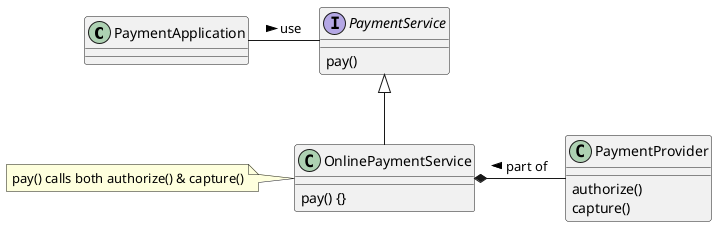 -@startuml
PaymentApplication -right- PaymentService : use >
interface PaymentService {
  pay()
}
class PaymentProvider {
   authorize()
   capture()
}

note "pay() calls both authorize() & capture()" as N1

class OnlinePaymentService extends PaymentService {
  pay() {}
}

N1 -right- OnlinePaymentService


OnlinePaymentService *-right-  PaymentProvider: part of  <





@enduml